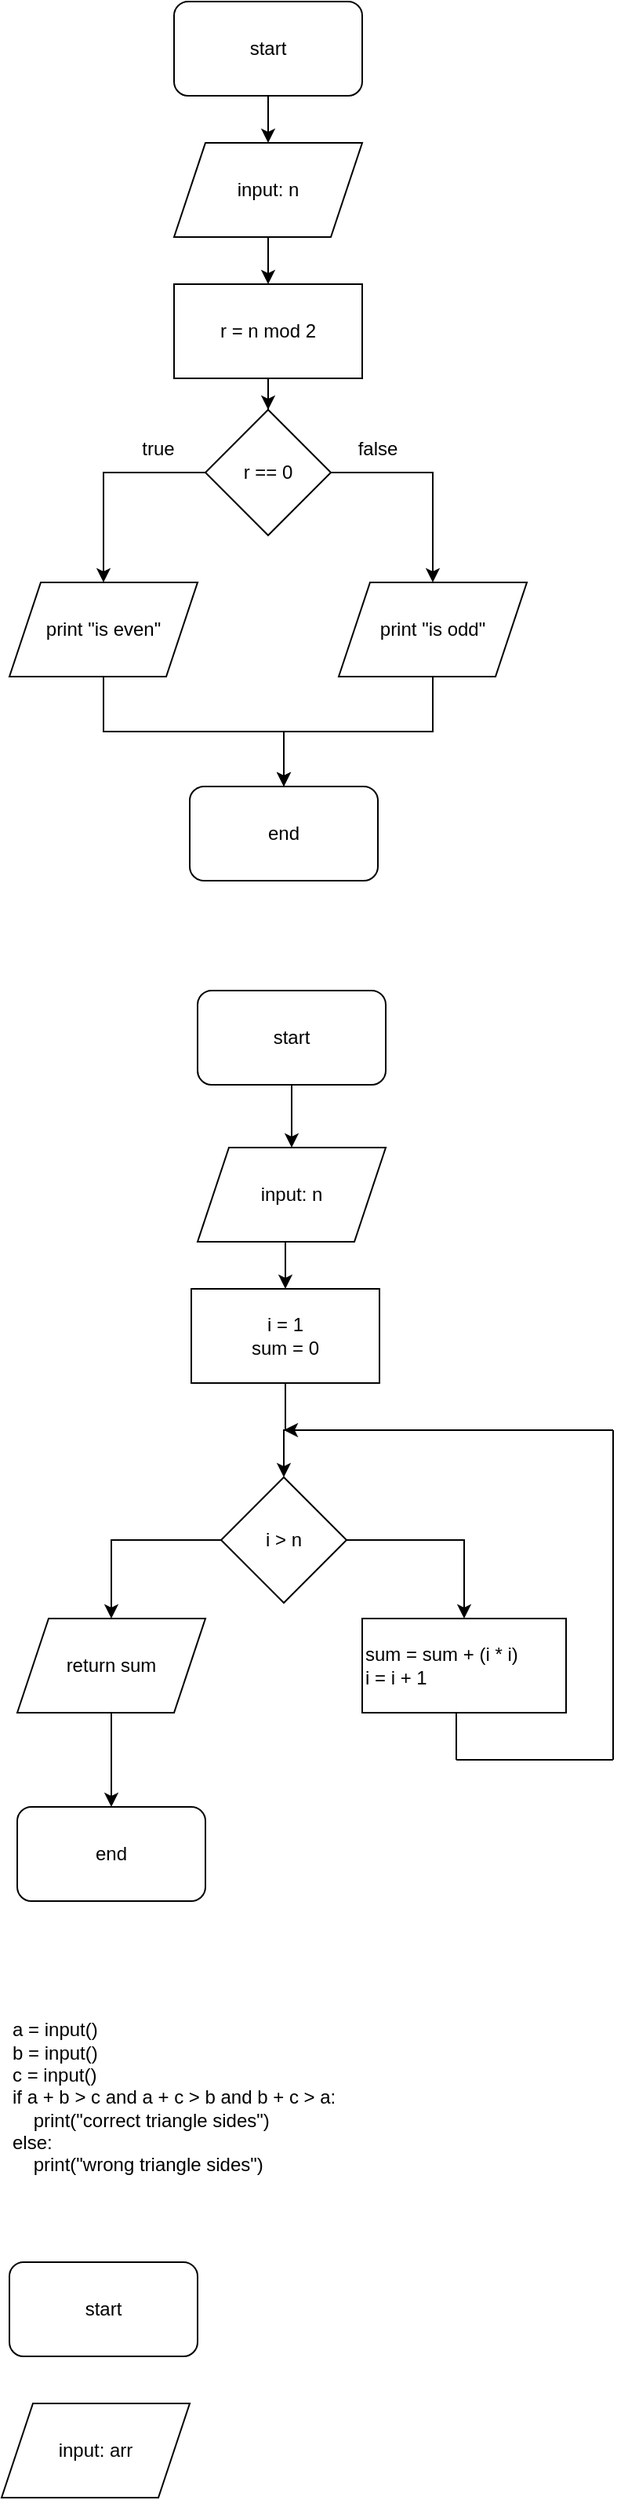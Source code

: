 <mxfile version="21.1.1" type="github">
  <diagram id="C5RBs43oDa-KdzZeNtuy" name="Page-1">
    <mxGraphModel dx="407" dy="789" grid="1" gridSize="10" guides="1" tooltips="1" connect="1" arrows="1" fold="1" page="1" pageScale="1" pageWidth="827" pageHeight="2000" math="0" shadow="0">
      <root>
        <mxCell id="WIyWlLk6GJQsqaUBKTNV-0" />
        <mxCell id="WIyWlLk6GJQsqaUBKTNV-1" parent="WIyWlLk6GJQsqaUBKTNV-0" />
        <mxCell id="gu9UYb22f47Sbi6Y1eUK-24" style="edgeStyle=orthogonalEdgeStyle;rounded=0;orthogonalLoop=1;jettySize=auto;html=1;exitX=0.5;exitY=1;exitDx=0;exitDy=0;entryX=0.5;entryY=0;entryDx=0;entryDy=0;" edge="1" parent="WIyWlLk6GJQsqaUBKTNV-1" source="gu9UYb22f47Sbi6Y1eUK-0" target="gu9UYb22f47Sbi6Y1eUK-23">
          <mxGeometry relative="1" as="geometry" />
        </mxCell>
        <mxCell id="gu9UYb22f47Sbi6Y1eUK-0" value="input: n" style="shape=parallelogram;perimeter=parallelogramPerimeter;whiteSpace=wrap;html=1;fixedSize=1;" vertex="1" parent="WIyWlLk6GJQsqaUBKTNV-1">
          <mxGeometry x="200" y="130" width="120" height="60" as="geometry" />
        </mxCell>
        <mxCell id="gu9UYb22f47Sbi6Y1eUK-26" style="edgeStyle=orthogonalEdgeStyle;rounded=0;orthogonalLoop=1;jettySize=auto;html=1;exitX=0;exitY=0.5;exitDx=0;exitDy=0;entryX=0.5;entryY=0;entryDx=0;entryDy=0;" edge="1" parent="WIyWlLk6GJQsqaUBKTNV-1" source="gu9UYb22f47Sbi6Y1eUK-5" target="gu9UYb22f47Sbi6Y1eUK-6">
          <mxGeometry relative="1" as="geometry" />
        </mxCell>
        <mxCell id="gu9UYb22f47Sbi6Y1eUK-27" style="edgeStyle=orthogonalEdgeStyle;rounded=0;orthogonalLoop=1;jettySize=auto;html=1;exitX=1;exitY=0.5;exitDx=0;exitDy=0;" edge="1" parent="WIyWlLk6GJQsqaUBKTNV-1" source="gu9UYb22f47Sbi6Y1eUK-5" target="gu9UYb22f47Sbi6Y1eUK-7">
          <mxGeometry relative="1" as="geometry" />
        </mxCell>
        <mxCell id="gu9UYb22f47Sbi6Y1eUK-5" value="r == 0" style="rhombus;whiteSpace=wrap;html=1;" vertex="1" parent="WIyWlLk6GJQsqaUBKTNV-1">
          <mxGeometry x="220" y="300" width="80" height="80" as="geometry" />
        </mxCell>
        <mxCell id="gu9UYb22f47Sbi6Y1eUK-28" style="edgeStyle=orthogonalEdgeStyle;rounded=0;orthogonalLoop=1;jettySize=auto;html=1;entryX=0.5;entryY=0;entryDx=0;entryDy=0;" edge="1" parent="WIyWlLk6GJQsqaUBKTNV-1" source="gu9UYb22f47Sbi6Y1eUK-6" target="gu9UYb22f47Sbi6Y1eUK-18">
          <mxGeometry relative="1" as="geometry" />
        </mxCell>
        <mxCell id="gu9UYb22f47Sbi6Y1eUK-6" value="print &quot;is even&quot;" style="shape=parallelogram;perimeter=parallelogramPerimeter;whiteSpace=wrap;html=1;fixedSize=1;" vertex="1" parent="WIyWlLk6GJQsqaUBKTNV-1">
          <mxGeometry x="95" y="410" width="120" height="60" as="geometry" />
        </mxCell>
        <mxCell id="gu9UYb22f47Sbi6Y1eUK-30" style="edgeStyle=orthogonalEdgeStyle;rounded=0;orthogonalLoop=1;jettySize=auto;html=1;exitX=0.5;exitY=1;exitDx=0;exitDy=0;entryX=0.5;entryY=0;entryDx=0;entryDy=0;" edge="1" parent="WIyWlLk6GJQsqaUBKTNV-1" source="gu9UYb22f47Sbi6Y1eUK-7" target="gu9UYb22f47Sbi6Y1eUK-18">
          <mxGeometry relative="1" as="geometry" />
        </mxCell>
        <mxCell id="gu9UYb22f47Sbi6Y1eUK-7" value="print &quot;is odd&quot;" style="shape=parallelogram;perimeter=parallelogramPerimeter;whiteSpace=wrap;html=1;fixedSize=1;" vertex="1" parent="WIyWlLk6GJQsqaUBKTNV-1">
          <mxGeometry x="305" y="410" width="120" height="60" as="geometry" />
        </mxCell>
        <mxCell id="gu9UYb22f47Sbi6Y1eUK-11" value="true" style="text;html=1;strokeColor=none;fillColor=none;align=center;verticalAlign=middle;whiteSpace=wrap;rounded=0;" vertex="1" parent="WIyWlLk6GJQsqaUBKTNV-1">
          <mxGeometry x="160" y="310" width="60" height="30" as="geometry" />
        </mxCell>
        <mxCell id="gu9UYb22f47Sbi6Y1eUK-15" value="false" style="text;html=1;strokeColor=none;fillColor=none;align=center;verticalAlign=middle;whiteSpace=wrap;rounded=0;" vertex="1" parent="WIyWlLk6GJQsqaUBKTNV-1">
          <mxGeometry x="300" y="310" width="60" height="30" as="geometry" />
        </mxCell>
        <mxCell id="gu9UYb22f47Sbi6Y1eUK-21" style="edgeStyle=orthogonalEdgeStyle;rounded=0;orthogonalLoop=1;jettySize=auto;html=1;exitX=0.5;exitY=1;exitDx=0;exitDy=0;entryX=0.5;entryY=0;entryDx=0;entryDy=0;" edge="1" parent="WIyWlLk6GJQsqaUBKTNV-1" source="gu9UYb22f47Sbi6Y1eUK-17" target="gu9UYb22f47Sbi6Y1eUK-0">
          <mxGeometry relative="1" as="geometry" />
        </mxCell>
        <mxCell id="gu9UYb22f47Sbi6Y1eUK-17" value="start" style="rounded=1;whiteSpace=wrap;html=1;" vertex="1" parent="WIyWlLk6GJQsqaUBKTNV-1">
          <mxGeometry x="200" y="40" width="120" height="60" as="geometry" />
        </mxCell>
        <mxCell id="gu9UYb22f47Sbi6Y1eUK-18" value="end" style="rounded=1;whiteSpace=wrap;html=1;" vertex="1" parent="WIyWlLk6GJQsqaUBKTNV-1">
          <mxGeometry x="210" y="540" width="120" height="60" as="geometry" />
        </mxCell>
        <mxCell id="gu9UYb22f47Sbi6Y1eUK-25" style="edgeStyle=orthogonalEdgeStyle;rounded=0;orthogonalLoop=1;jettySize=auto;html=1;exitX=0.5;exitY=1;exitDx=0;exitDy=0;" edge="1" parent="WIyWlLk6GJQsqaUBKTNV-1" source="gu9UYb22f47Sbi6Y1eUK-23" target="gu9UYb22f47Sbi6Y1eUK-5">
          <mxGeometry relative="1" as="geometry" />
        </mxCell>
        <mxCell id="gu9UYb22f47Sbi6Y1eUK-23" value="r = n mod 2" style="rounded=0;whiteSpace=wrap;html=1;" vertex="1" parent="WIyWlLk6GJQsqaUBKTNV-1">
          <mxGeometry x="200" y="220" width="120" height="60" as="geometry" />
        </mxCell>
        <mxCell id="gu9UYb22f47Sbi6Y1eUK-47" style="edgeStyle=orthogonalEdgeStyle;rounded=0;orthogonalLoop=1;jettySize=auto;html=1;exitX=0.5;exitY=1;exitDx=0;exitDy=0;entryX=0.5;entryY=0;entryDx=0;entryDy=0;" edge="1" parent="WIyWlLk6GJQsqaUBKTNV-1" source="gu9UYb22f47Sbi6Y1eUK-31" target="gu9UYb22f47Sbi6Y1eUK-34">
          <mxGeometry relative="1" as="geometry" />
        </mxCell>
        <mxCell id="gu9UYb22f47Sbi6Y1eUK-31" value="input: n" style="shape=parallelogram;perimeter=parallelogramPerimeter;whiteSpace=wrap;html=1;fixedSize=1;" vertex="1" parent="WIyWlLk6GJQsqaUBKTNV-1">
          <mxGeometry x="215" y="770" width="120" height="60" as="geometry" />
        </mxCell>
        <mxCell id="gu9UYb22f47Sbi6Y1eUK-33" style="edgeStyle=orthogonalEdgeStyle;rounded=0;orthogonalLoop=1;jettySize=auto;html=1;exitX=0.5;exitY=1;exitDx=0;exitDy=0;entryX=0.5;entryY=0;entryDx=0;entryDy=0;" edge="1" parent="WIyWlLk6GJQsqaUBKTNV-1" source="gu9UYb22f47Sbi6Y1eUK-32" target="gu9UYb22f47Sbi6Y1eUK-31">
          <mxGeometry relative="1" as="geometry" />
        </mxCell>
        <mxCell id="gu9UYb22f47Sbi6Y1eUK-32" value="start" style="rounded=1;whiteSpace=wrap;html=1;" vertex="1" parent="WIyWlLk6GJQsqaUBKTNV-1">
          <mxGeometry x="215" y="670" width="120" height="60" as="geometry" />
        </mxCell>
        <mxCell id="gu9UYb22f47Sbi6Y1eUK-39" style="edgeStyle=orthogonalEdgeStyle;rounded=0;orthogonalLoop=1;jettySize=auto;html=1;exitX=0.5;exitY=1;exitDx=0;exitDy=0;entryX=0.5;entryY=0;entryDx=0;entryDy=0;" edge="1" parent="WIyWlLk6GJQsqaUBKTNV-1" source="gu9UYb22f47Sbi6Y1eUK-34" target="gu9UYb22f47Sbi6Y1eUK-35">
          <mxGeometry relative="1" as="geometry" />
        </mxCell>
        <mxCell id="gu9UYb22f47Sbi6Y1eUK-34" value="i = 1&lt;br&gt;sum = 0" style="rounded=0;whiteSpace=wrap;html=1;" vertex="1" parent="WIyWlLk6GJQsqaUBKTNV-1">
          <mxGeometry x="211" y="860" width="120" height="60" as="geometry" />
        </mxCell>
        <mxCell id="gu9UYb22f47Sbi6Y1eUK-38" style="edgeStyle=orthogonalEdgeStyle;rounded=0;orthogonalLoop=1;jettySize=auto;html=1;exitX=1;exitY=0.5;exitDx=0;exitDy=0;" edge="1" parent="WIyWlLk6GJQsqaUBKTNV-1" source="gu9UYb22f47Sbi6Y1eUK-35" target="gu9UYb22f47Sbi6Y1eUK-37">
          <mxGeometry relative="1" as="geometry" />
        </mxCell>
        <mxCell id="gu9UYb22f47Sbi6Y1eUK-48" style="edgeStyle=orthogonalEdgeStyle;rounded=0;orthogonalLoop=1;jettySize=auto;html=1;" edge="1" parent="WIyWlLk6GJQsqaUBKTNV-1" source="gu9UYb22f47Sbi6Y1eUK-35" target="gu9UYb22f47Sbi6Y1eUK-36">
          <mxGeometry relative="1" as="geometry" />
        </mxCell>
        <mxCell id="gu9UYb22f47Sbi6Y1eUK-35" value="i &amp;gt; n" style="rhombus;whiteSpace=wrap;html=1;" vertex="1" parent="WIyWlLk6GJQsqaUBKTNV-1">
          <mxGeometry x="230" y="980" width="80" height="80" as="geometry" />
        </mxCell>
        <mxCell id="gu9UYb22f47Sbi6Y1eUK-57" style="edgeStyle=orthogonalEdgeStyle;rounded=0;orthogonalLoop=1;jettySize=auto;html=1;exitX=0.5;exitY=1;exitDx=0;exitDy=0;entryX=0.5;entryY=0;entryDx=0;entryDy=0;" edge="1" parent="WIyWlLk6GJQsqaUBKTNV-1" source="gu9UYb22f47Sbi6Y1eUK-36" target="gu9UYb22f47Sbi6Y1eUK-55">
          <mxGeometry relative="1" as="geometry" />
        </mxCell>
        <mxCell id="gu9UYb22f47Sbi6Y1eUK-36" value="return sum" style="shape=parallelogram;perimeter=parallelogramPerimeter;whiteSpace=wrap;html=1;fixedSize=1;" vertex="1" parent="WIyWlLk6GJQsqaUBKTNV-1">
          <mxGeometry x="100" y="1070" width="120" height="60" as="geometry" />
        </mxCell>
        <mxCell id="gu9UYb22f47Sbi6Y1eUK-37" value="&lt;div style=&quot;&quot;&gt;&lt;span style=&quot;background-color: initial;&quot;&gt;sum = sum + (i * i)&lt;/span&gt;&lt;/div&gt;i = i + 1" style="rounded=0;whiteSpace=wrap;html=1;align=left;" vertex="1" parent="WIyWlLk6GJQsqaUBKTNV-1">
          <mxGeometry x="320" y="1070" width="130" height="60" as="geometry" />
        </mxCell>
        <mxCell id="gu9UYb22f47Sbi6Y1eUK-50" value="" style="endArrow=classic;html=1;rounded=0;" edge="1" parent="WIyWlLk6GJQsqaUBKTNV-1">
          <mxGeometry width="50" height="50" relative="1" as="geometry">
            <mxPoint x="480" y="950" as="sourcePoint" />
            <mxPoint x="270" y="950" as="targetPoint" />
          </mxGeometry>
        </mxCell>
        <mxCell id="gu9UYb22f47Sbi6Y1eUK-51" value="" style="endArrow=none;html=1;rounded=0;" edge="1" parent="WIyWlLk6GJQsqaUBKTNV-1">
          <mxGeometry width="50" height="50" relative="1" as="geometry">
            <mxPoint x="480" y="1160" as="sourcePoint" />
            <mxPoint x="480" y="950" as="targetPoint" />
            <Array as="points" />
          </mxGeometry>
        </mxCell>
        <mxCell id="gu9UYb22f47Sbi6Y1eUK-53" value="" style="endArrow=none;html=1;rounded=0;" edge="1" parent="WIyWlLk6GJQsqaUBKTNV-1">
          <mxGeometry width="50" height="50" relative="1" as="geometry">
            <mxPoint x="480" y="1160" as="sourcePoint" />
            <mxPoint x="380" y="1160" as="targetPoint" />
          </mxGeometry>
        </mxCell>
        <mxCell id="gu9UYb22f47Sbi6Y1eUK-54" value="" style="endArrow=none;html=1;rounded=0;" edge="1" parent="WIyWlLk6GJQsqaUBKTNV-1">
          <mxGeometry width="50" height="50" relative="1" as="geometry">
            <mxPoint x="380" y="1160" as="sourcePoint" />
            <mxPoint x="380" y="1130" as="targetPoint" />
          </mxGeometry>
        </mxCell>
        <mxCell id="gu9UYb22f47Sbi6Y1eUK-55" value="end" style="rounded=1;whiteSpace=wrap;html=1;" vertex="1" parent="WIyWlLk6GJQsqaUBKTNV-1">
          <mxGeometry x="100" y="1190" width="120" height="60" as="geometry" />
        </mxCell>
        <mxCell id="gu9UYb22f47Sbi6Y1eUK-58" value="&lt;div&gt;a = input()&lt;/div&gt;&lt;div&gt;b = input()&lt;/div&gt;&lt;div&gt;c = input()&lt;/div&gt;&lt;div&gt;if a + b &amp;gt; c and a + c &amp;gt; b and b + c &amp;gt; a:&lt;/div&gt;&lt;div&gt;&amp;nbsp; &amp;nbsp; print(&quot;correct triangle sides&quot;)&lt;/div&gt;&lt;div&gt;else:&lt;/div&gt;&lt;div&gt;&amp;nbsp; &amp;nbsp; print(&quot;wrong triangle sides&quot;)&lt;/div&gt;" style="text;html=1;strokeColor=none;fillColor=none;align=left;verticalAlign=middle;whiteSpace=wrap;rounded=0;" vertex="1" parent="WIyWlLk6GJQsqaUBKTNV-1">
          <mxGeometry x="95" y="1360" width="310" height="30" as="geometry" />
        </mxCell>
        <mxCell id="gu9UYb22f47Sbi6Y1eUK-59" value="start" style="rounded=1;whiteSpace=wrap;html=1;" vertex="1" parent="WIyWlLk6GJQsqaUBKTNV-1">
          <mxGeometry x="95" y="1480" width="120" height="60" as="geometry" />
        </mxCell>
        <mxCell id="gu9UYb22f47Sbi6Y1eUK-60" value="input: arr" style="shape=parallelogram;perimeter=parallelogramPerimeter;whiteSpace=wrap;html=1;fixedSize=1;" vertex="1" parent="WIyWlLk6GJQsqaUBKTNV-1">
          <mxGeometry x="90" y="1570" width="120" height="60" as="geometry" />
        </mxCell>
      </root>
    </mxGraphModel>
  </diagram>
</mxfile>
